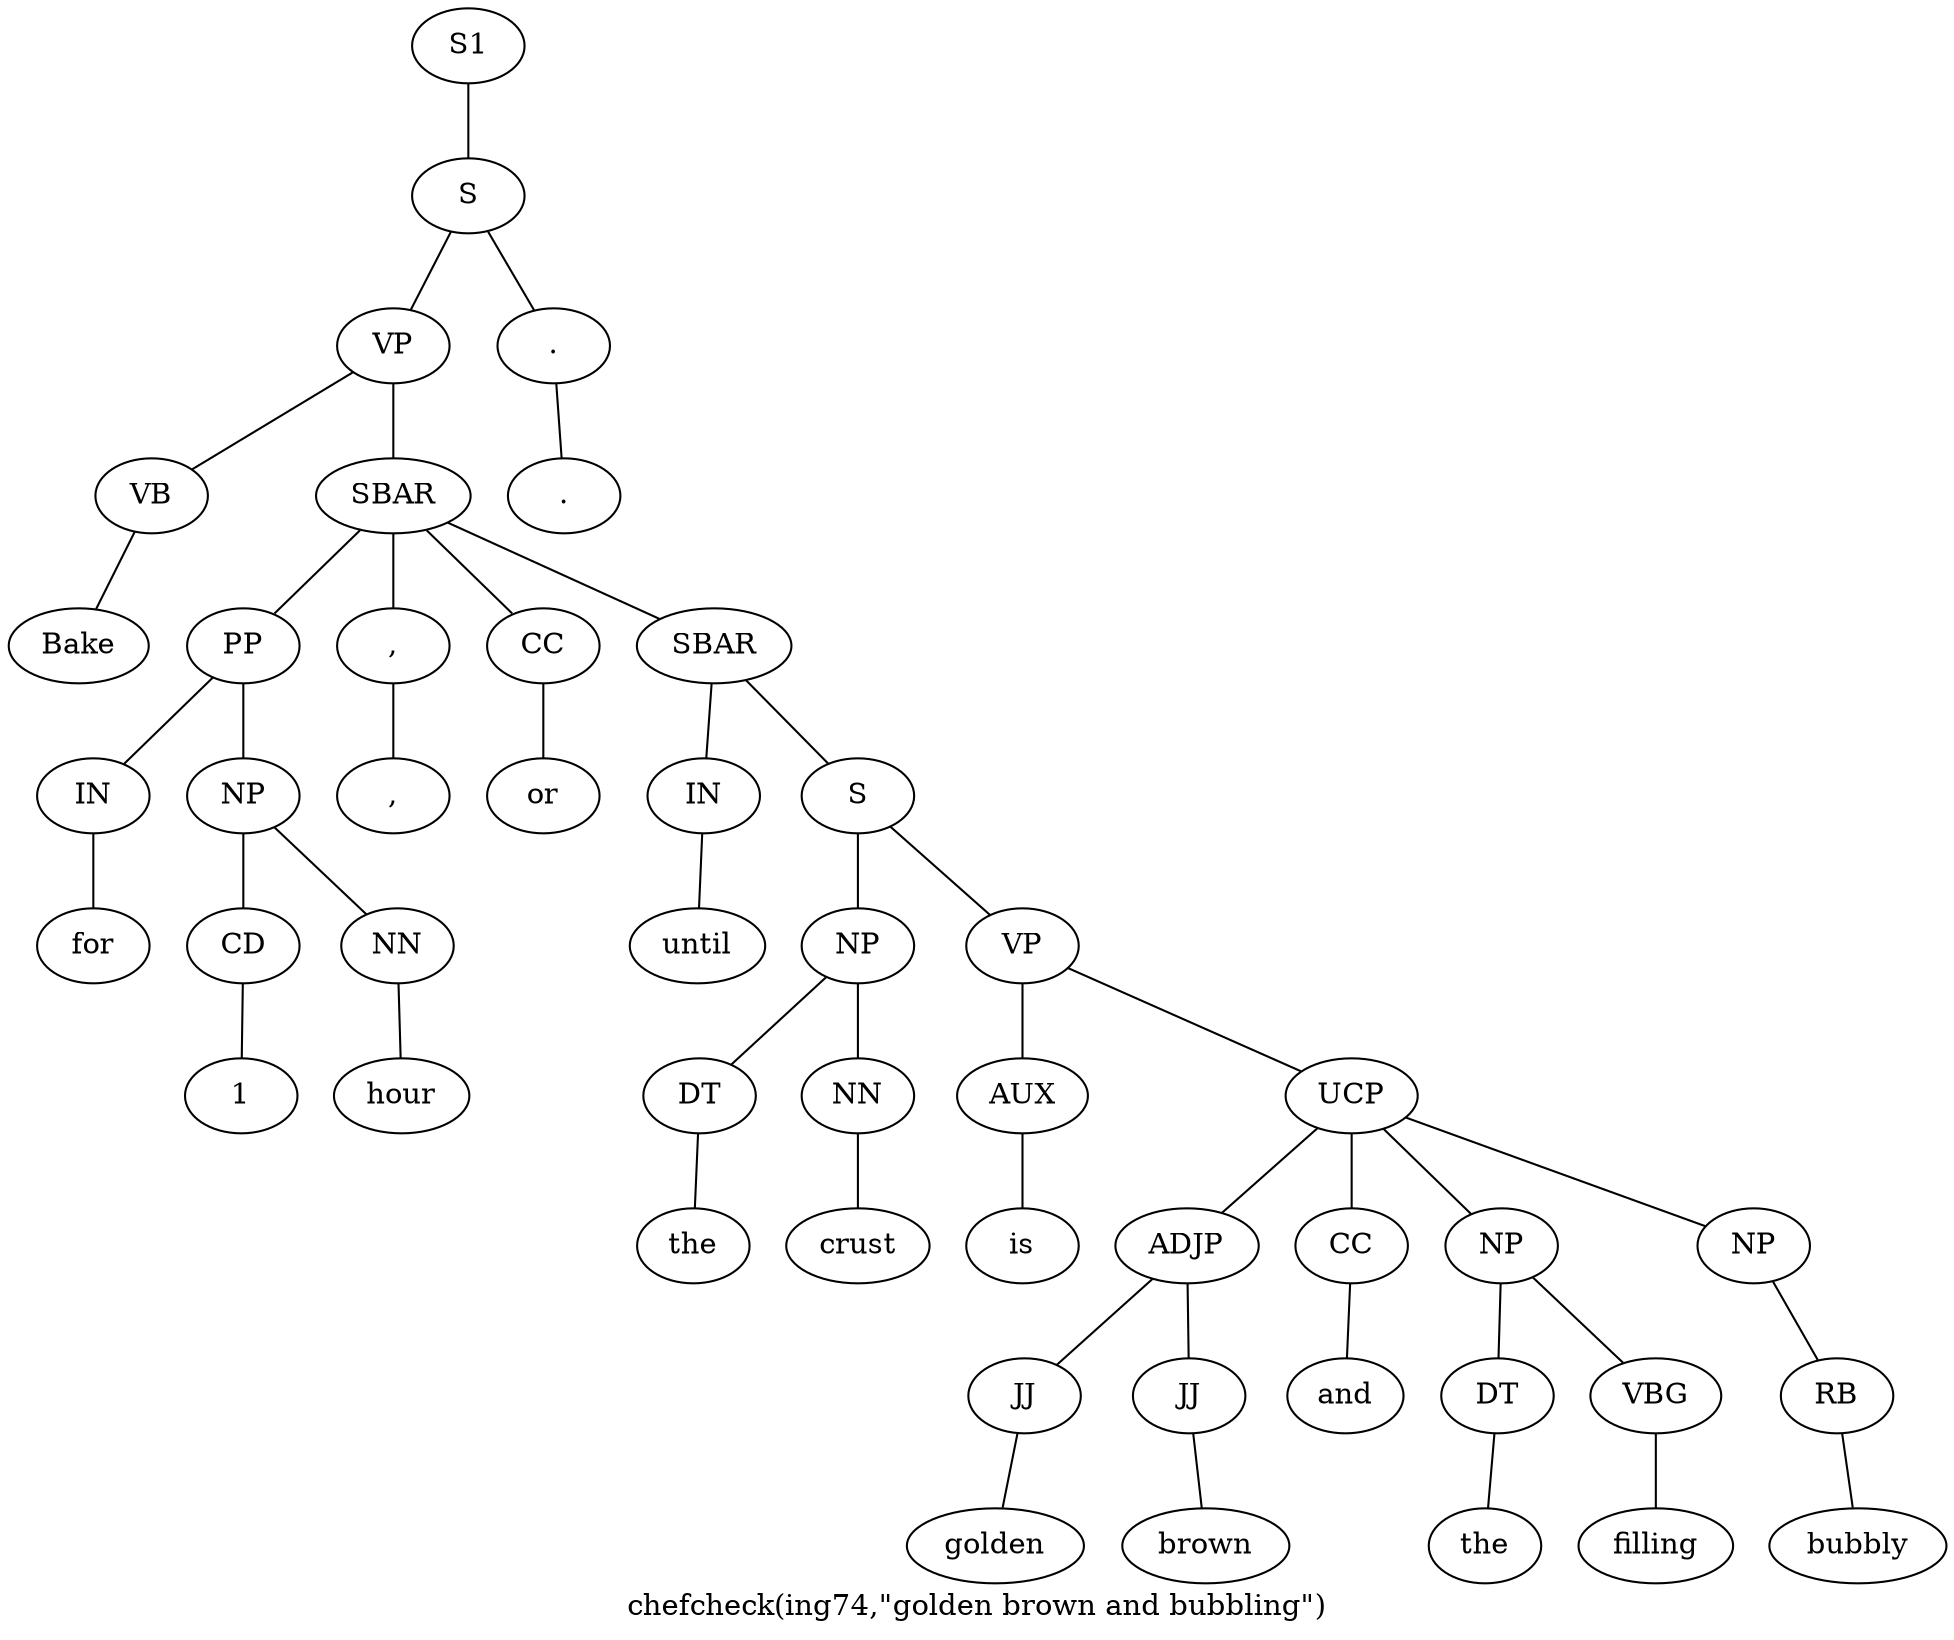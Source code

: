 graph SyntaxGraph {
	label = "chefcheck(ing74,\"golden brown and bubbling\")";
	Node0 [label="S1"];
	Node1 [label="S"];
	Node2 [label="VP"];
	Node3 [label="VB"];
	Node4 [label="Bake"];
	Node5 [label="SBAR"];
	Node6 [label="PP"];
	Node7 [label="IN"];
	Node8 [label="for"];
	Node9 [label="NP"];
	Node10 [label="CD"];
	Node11 [label="1"];
	Node12 [label="NN"];
	Node13 [label="hour"];
	Node14 [label=","];
	Node15 [label=","];
	Node16 [label="CC"];
	Node17 [label="or"];
	Node18 [label="SBAR"];
	Node19 [label="IN"];
	Node20 [label="until"];
	Node21 [label="S"];
	Node22 [label="NP"];
	Node23 [label="DT"];
	Node24 [label="the"];
	Node25 [label="NN"];
	Node26 [label="crust"];
	Node27 [label="VP"];
	Node28 [label="AUX"];
	Node29 [label="is"];
	Node30 [label="UCP"];
	Node31 [label="ADJP"];
	Node32 [label="JJ"];
	Node33 [label="golden"];
	Node34 [label="JJ"];
	Node35 [label="brown"];
	Node36 [label="CC"];
	Node37 [label="and"];
	Node38 [label="NP"];
	Node39 [label="DT"];
	Node40 [label="the"];
	Node41 [label="VBG"];
	Node42 [label="filling"];
	Node43 [label="NP"];
	Node44 [label="RB"];
	Node45 [label="bubbly"];
	Node46 [label="."];
	Node47 [label="."];

	Node0 -- Node1;
	Node1 -- Node2;
	Node1 -- Node46;
	Node2 -- Node3;
	Node2 -- Node5;
	Node3 -- Node4;
	Node5 -- Node6;
	Node5 -- Node14;
	Node5 -- Node16;
	Node5 -- Node18;
	Node6 -- Node7;
	Node6 -- Node9;
	Node7 -- Node8;
	Node9 -- Node10;
	Node9 -- Node12;
	Node10 -- Node11;
	Node12 -- Node13;
	Node14 -- Node15;
	Node16 -- Node17;
	Node18 -- Node19;
	Node18 -- Node21;
	Node19 -- Node20;
	Node21 -- Node22;
	Node21 -- Node27;
	Node22 -- Node23;
	Node22 -- Node25;
	Node23 -- Node24;
	Node25 -- Node26;
	Node27 -- Node28;
	Node27 -- Node30;
	Node28 -- Node29;
	Node30 -- Node31;
	Node30 -- Node36;
	Node30 -- Node38;
	Node30 -- Node43;
	Node31 -- Node32;
	Node31 -- Node34;
	Node32 -- Node33;
	Node34 -- Node35;
	Node36 -- Node37;
	Node38 -- Node39;
	Node38 -- Node41;
	Node39 -- Node40;
	Node41 -- Node42;
	Node43 -- Node44;
	Node44 -- Node45;
	Node46 -- Node47;
}